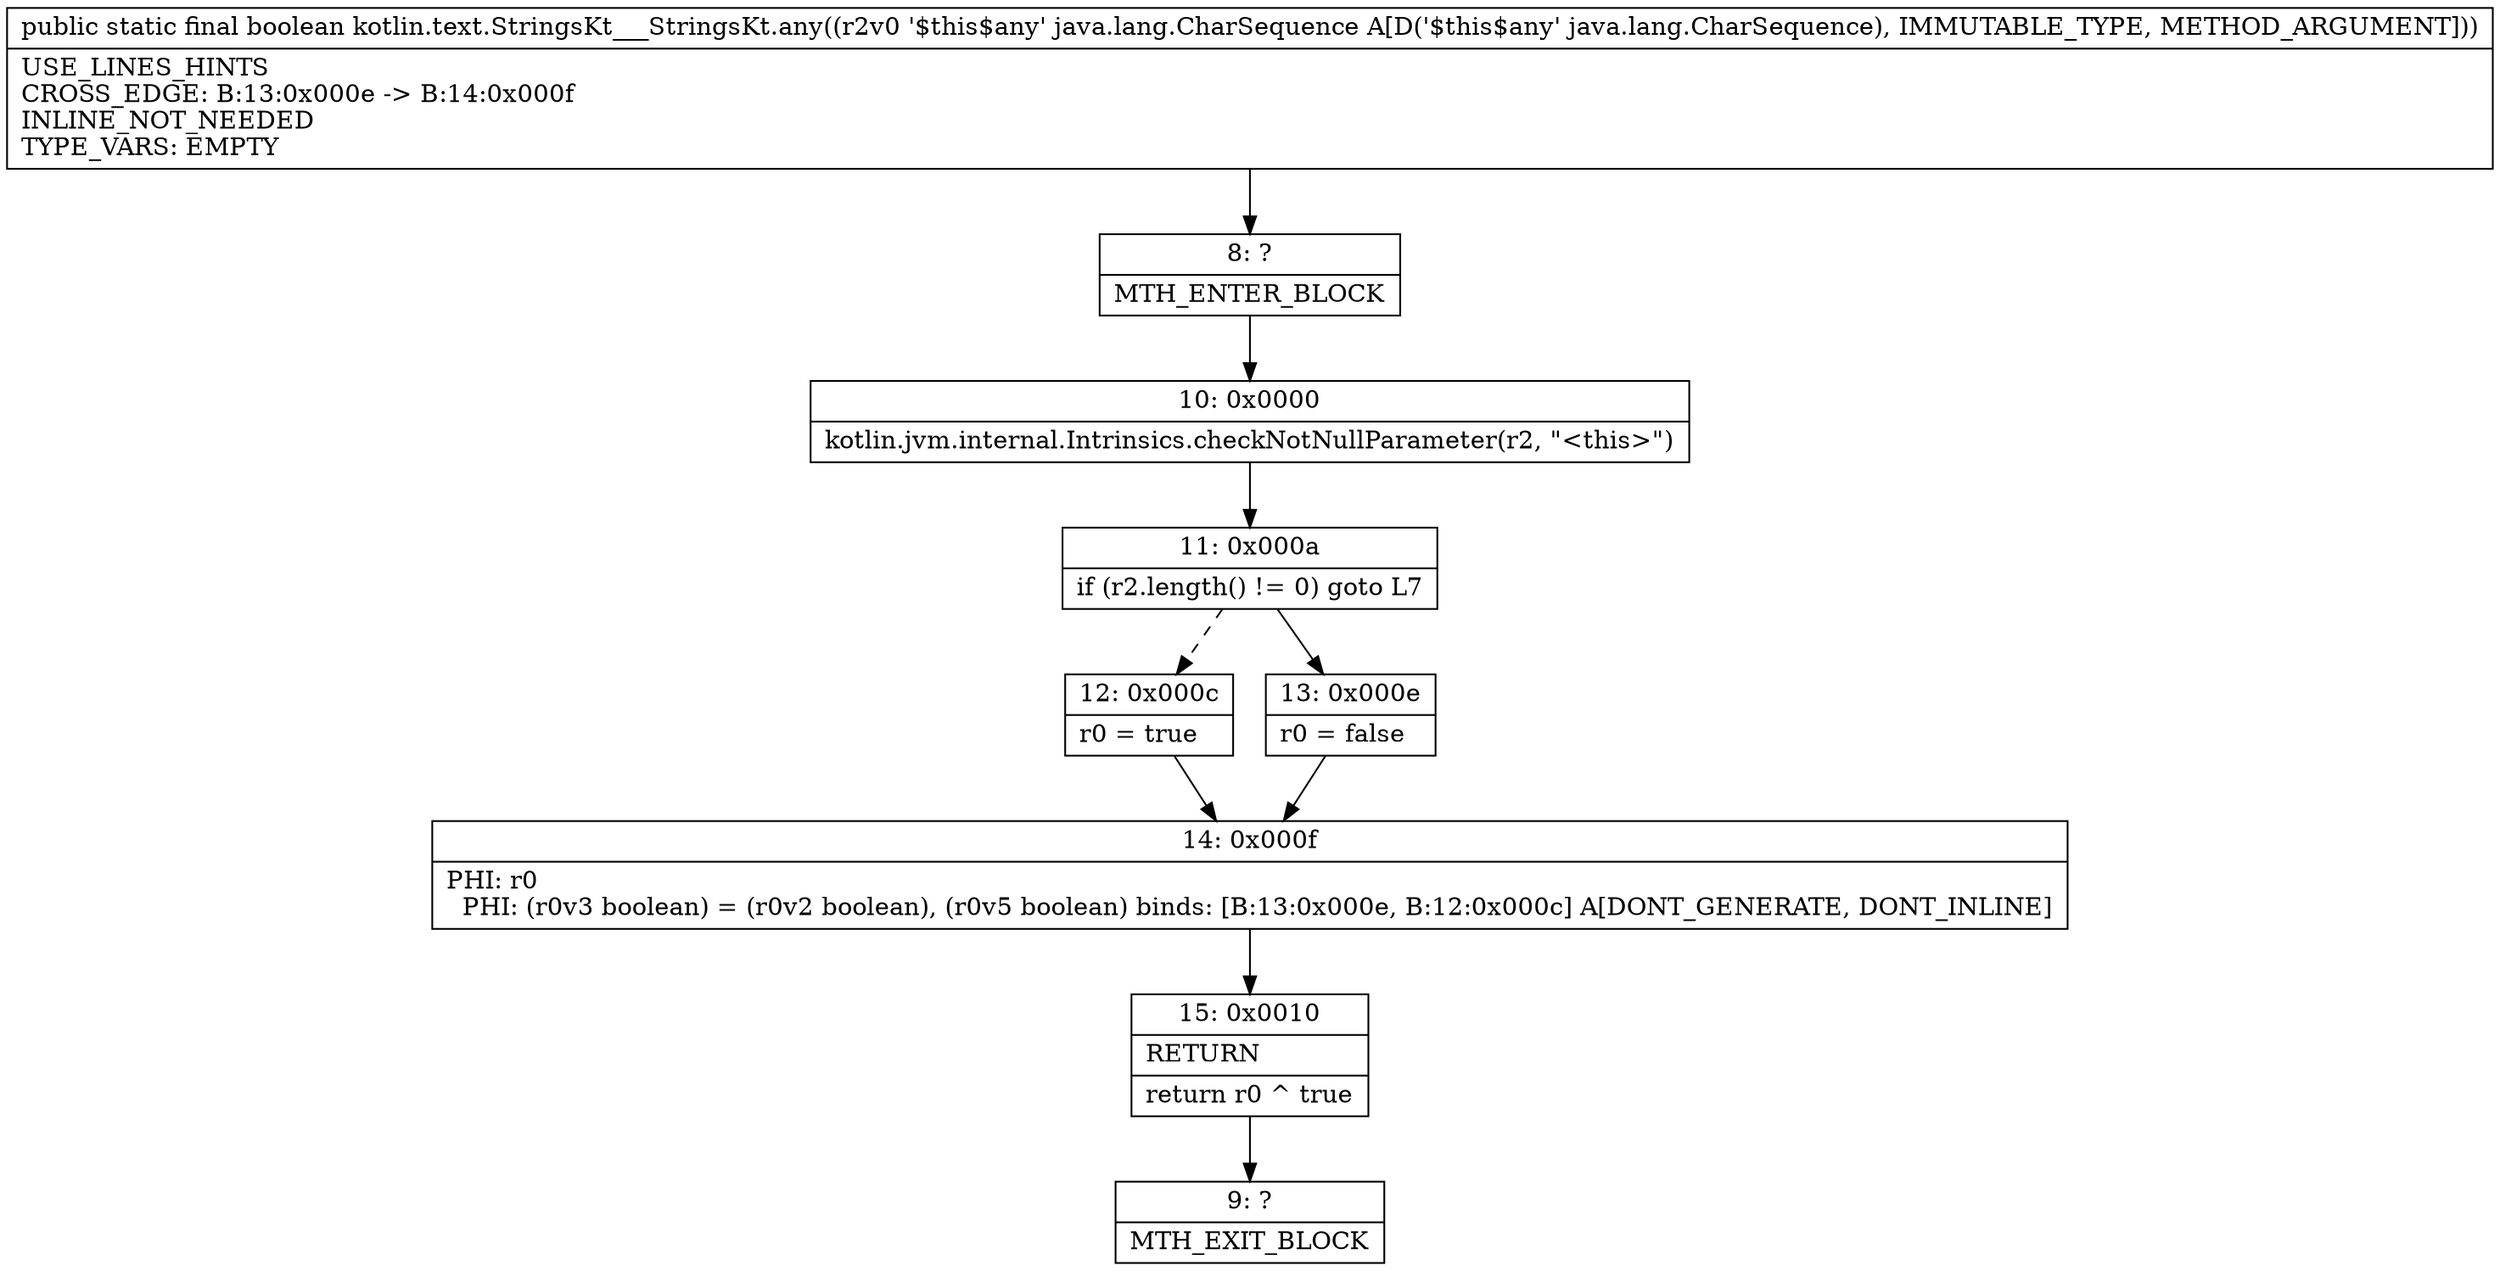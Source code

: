 digraph "CFG forkotlin.text.StringsKt___StringsKt.any(Ljava\/lang\/CharSequence;)Z" {
Node_8 [shape=record,label="{8\:\ ?|MTH_ENTER_BLOCK\l}"];
Node_10 [shape=record,label="{10\:\ 0x0000|kotlin.jvm.internal.Intrinsics.checkNotNullParameter(r2, \"\<this\>\")\l}"];
Node_11 [shape=record,label="{11\:\ 0x000a|if (r2.length() != 0) goto L7\l}"];
Node_12 [shape=record,label="{12\:\ 0x000c|r0 = true\l}"];
Node_14 [shape=record,label="{14\:\ 0x000f|PHI: r0 \l  PHI: (r0v3 boolean) = (r0v2 boolean), (r0v5 boolean) binds: [B:13:0x000e, B:12:0x000c] A[DONT_GENERATE, DONT_INLINE]\l}"];
Node_15 [shape=record,label="{15\:\ 0x0010|RETURN\l|return r0 ^ true\l}"];
Node_9 [shape=record,label="{9\:\ ?|MTH_EXIT_BLOCK\l}"];
Node_13 [shape=record,label="{13\:\ 0x000e|r0 = false\l}"];
MethodNode[shape=record,label="{public static final boolean kotlin.text.StringsKt___StringsKt.any((r2v0 '$this$any' java.lang.CharSequence A[D('$this$any' java.lang.CharSequence), IMMUTABLE_TYPE, METHOD_ARGUMENT]))  | USE_LINES_HINTS\lCROSS_EDGE: B:13:0x000e \-\> B:14:0x000f\lINLINE_NOT_NEEDED\lTYPE_VARS: EMPTY\l}"];
MethodNode -> Node_8;Node_8 -> Node_10;
Node_10 -> Node_11;
Node_11 -> Node_12[style=dashed];
Node_11 -> Node_13;
Node_12 -> Node_14;
Node_14 -> Node_15;
Node_15 -> Node_9;
Node_13 -> Node_14;
}


